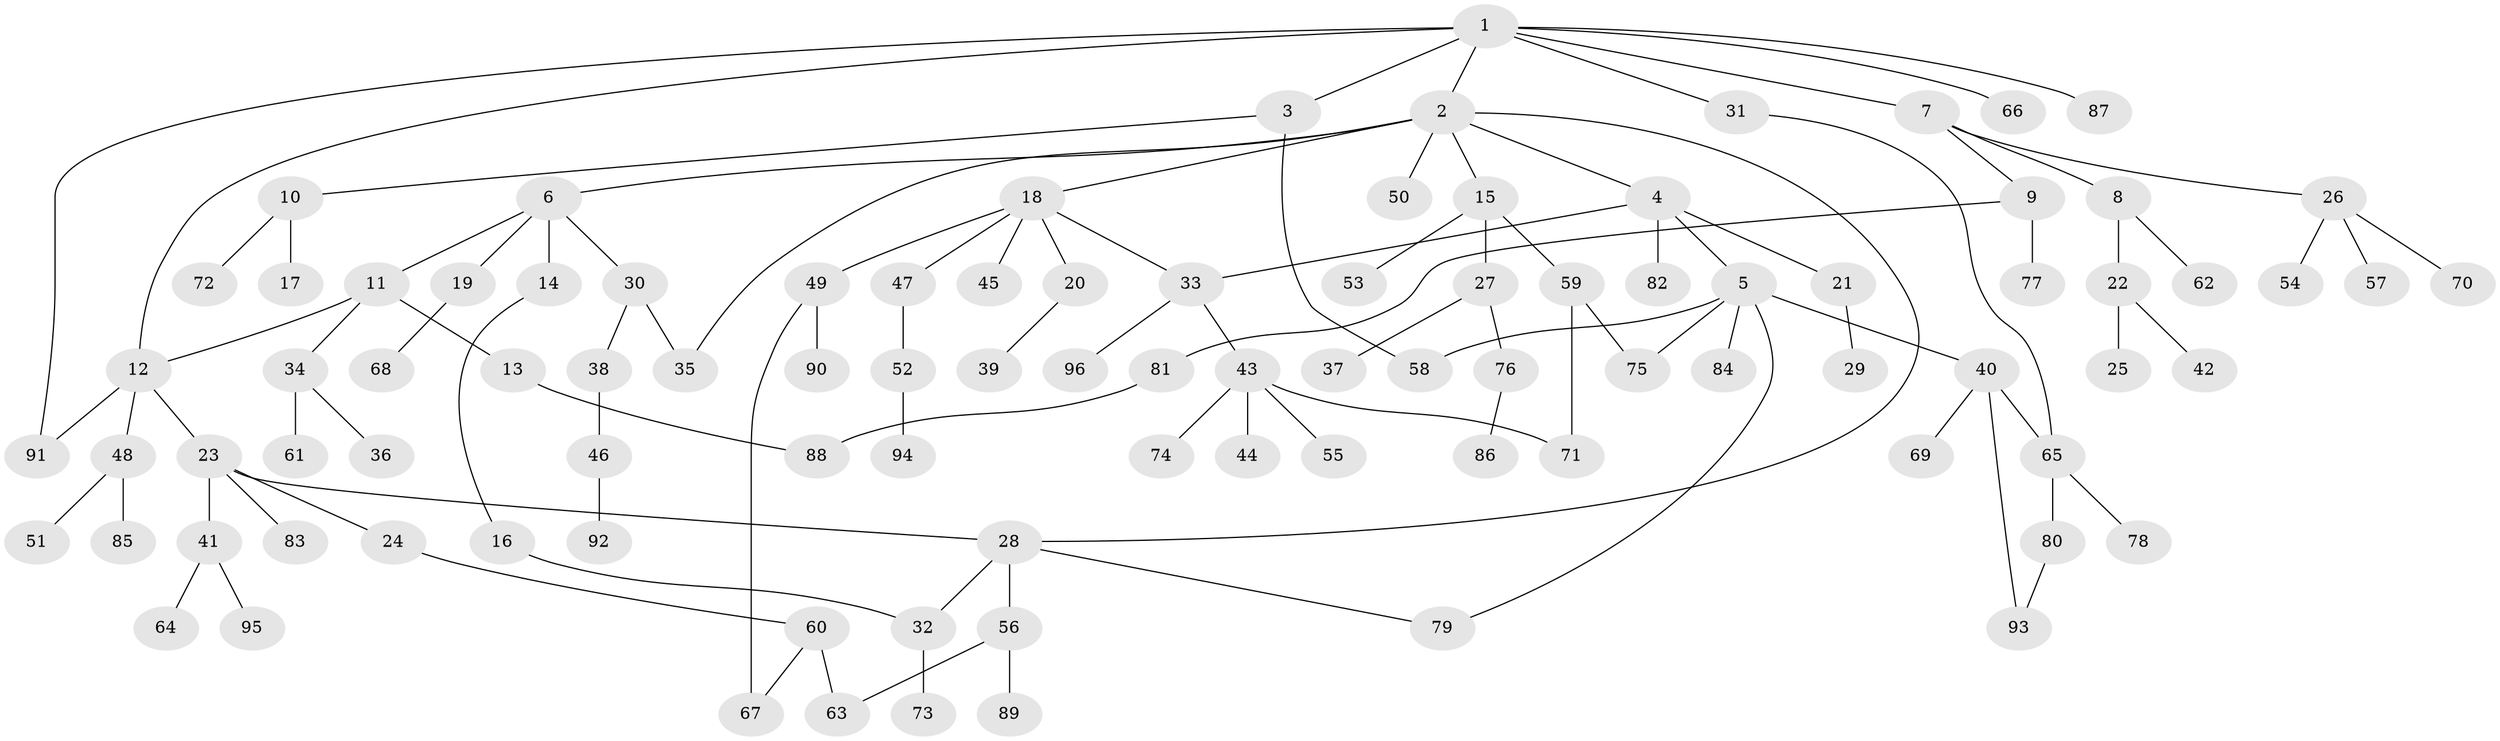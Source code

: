 // Generated by graph-tools (version 1.1) at 2025/49/03/09/25 03:49:15]
// undirected, 96 vertices, 110 edges
graph export_dot {
graph [start="1"]
  node [color=gray90,style=filled];
  1;
  2;
  3;
  4;
  5;
  6;
  7;
  8;
  9;
  10;
  11;
  12;
  13;
  14;
  15;
  16;
  17;
  18;
  19;
  20;
  21;
  22;
  23;
  24;
  25;
  26;
  27;
  28;
  29;
  30;
  31;
  32;
  33;
  34;
  35;
  36;
  37;
  38;
  39;
  40;
  41;
  42;
  43;
  44;
  45;
  46;
  47;
  48;
  49;
  50;
  51;
  52;
  53;
  54;
  55;
  56;
  57;
  58;
  59;
  60;
  61;
  62;
  63;
  64;
  65;
  66;
  67;
  68;
  69;
  70;
  71;
  72;
  73;
  74;
  75;
  76;
  77;
  78;
  79;
  80;
  81;
  82;
  83;
  84;
  85;
  86;
  87;
  88;
  89;
  90;
  91;
  92;
  93;
  94;
  95;
  96;
  1 -- 2;
  1 -- 3;
  1 -- 7;
  1 -- 31;
  1 -- 66;
  1 -- 87;
  1 -- 12;
  1 -- 91;
  2 -- 4;
  2 -- 6;
  2 -- 15;
  2 -- 18;
  2 -- 28;
  2 -- 50;
  2 -- 35;
  3 -- 10;
  3 -- 58;
  4 -- 5;
  4 -- 21;
  4 -- 33;
  4 -- 82;
  5 -- 40;
  5 -- 75;
  5 -- 84;
  5 -- 58;
  5 -- 79;
  6 -- 11;
  6 -- 14;
  6 -- 19;
  6 -- 30;
  7 -- 8;
  7 -- 9;
  7 -- 26;
  8 -- 22;
  8 -- 62;
  9 -- 77;
  9 -- 81;
  10 -- 17;
  10 -- 72;
  11 -- 12;
  11 -- 13;
  11 -- 34;
  12 -- 23;
  12 -- 48;
  12 -- 91;
  13 -- 88;
  14 -- 16;
  15 -- 27;
  15 -- 53;
  15 -- 59;
  16 -- 32;
  18 -- 20;
  18 -- 45;
  18 -- 47;
  18 -- 49;
  18 -- 33;
  19 -- 68;
  20 -- 39;
  21 -- 29;
  22 -- 25;
  22 -- 42;
  23 -- 24;
  23 -- 41;
  23 -- 83;
  23 -- 28;
  24 -- 60;
  26 -- 54;
  26 -- 57;
  26 -- 70;
  27 -- 37;
  27 -- 76;
  28 -- 56;
  28 -- 79;
  28 -- 32;
  30 -- 35;
  30 -- 38;
  31 -- 65;
  32 -- 73;
  33 -- 43;
  33 -- 96;
  34 -- 36;
  34 -- 61;
  38 -- 46;
  40 -- 69;
  40 -- 93;
  40 -- 65;
  41 -- 64;
  41 -- 95;
  43 -- 44;
  43 -- 55;
  43 -- 74;
  43 -- 71;
  46 -- 92;
  47 -- 52;
  48 -- 51;
  48 -- 85;
  49 -- 90;
  49 -- 67;
  52 -- 94;
  56 -- 63;
  56 -- 89;
  59 -- 71;
  59 -- 75;
  60 -- 67;
  60 -- 63;
  65 -- 78;
  65 -- 80;
  76 -- 86;
  80 -- 93;
  81 -- 88;
}
